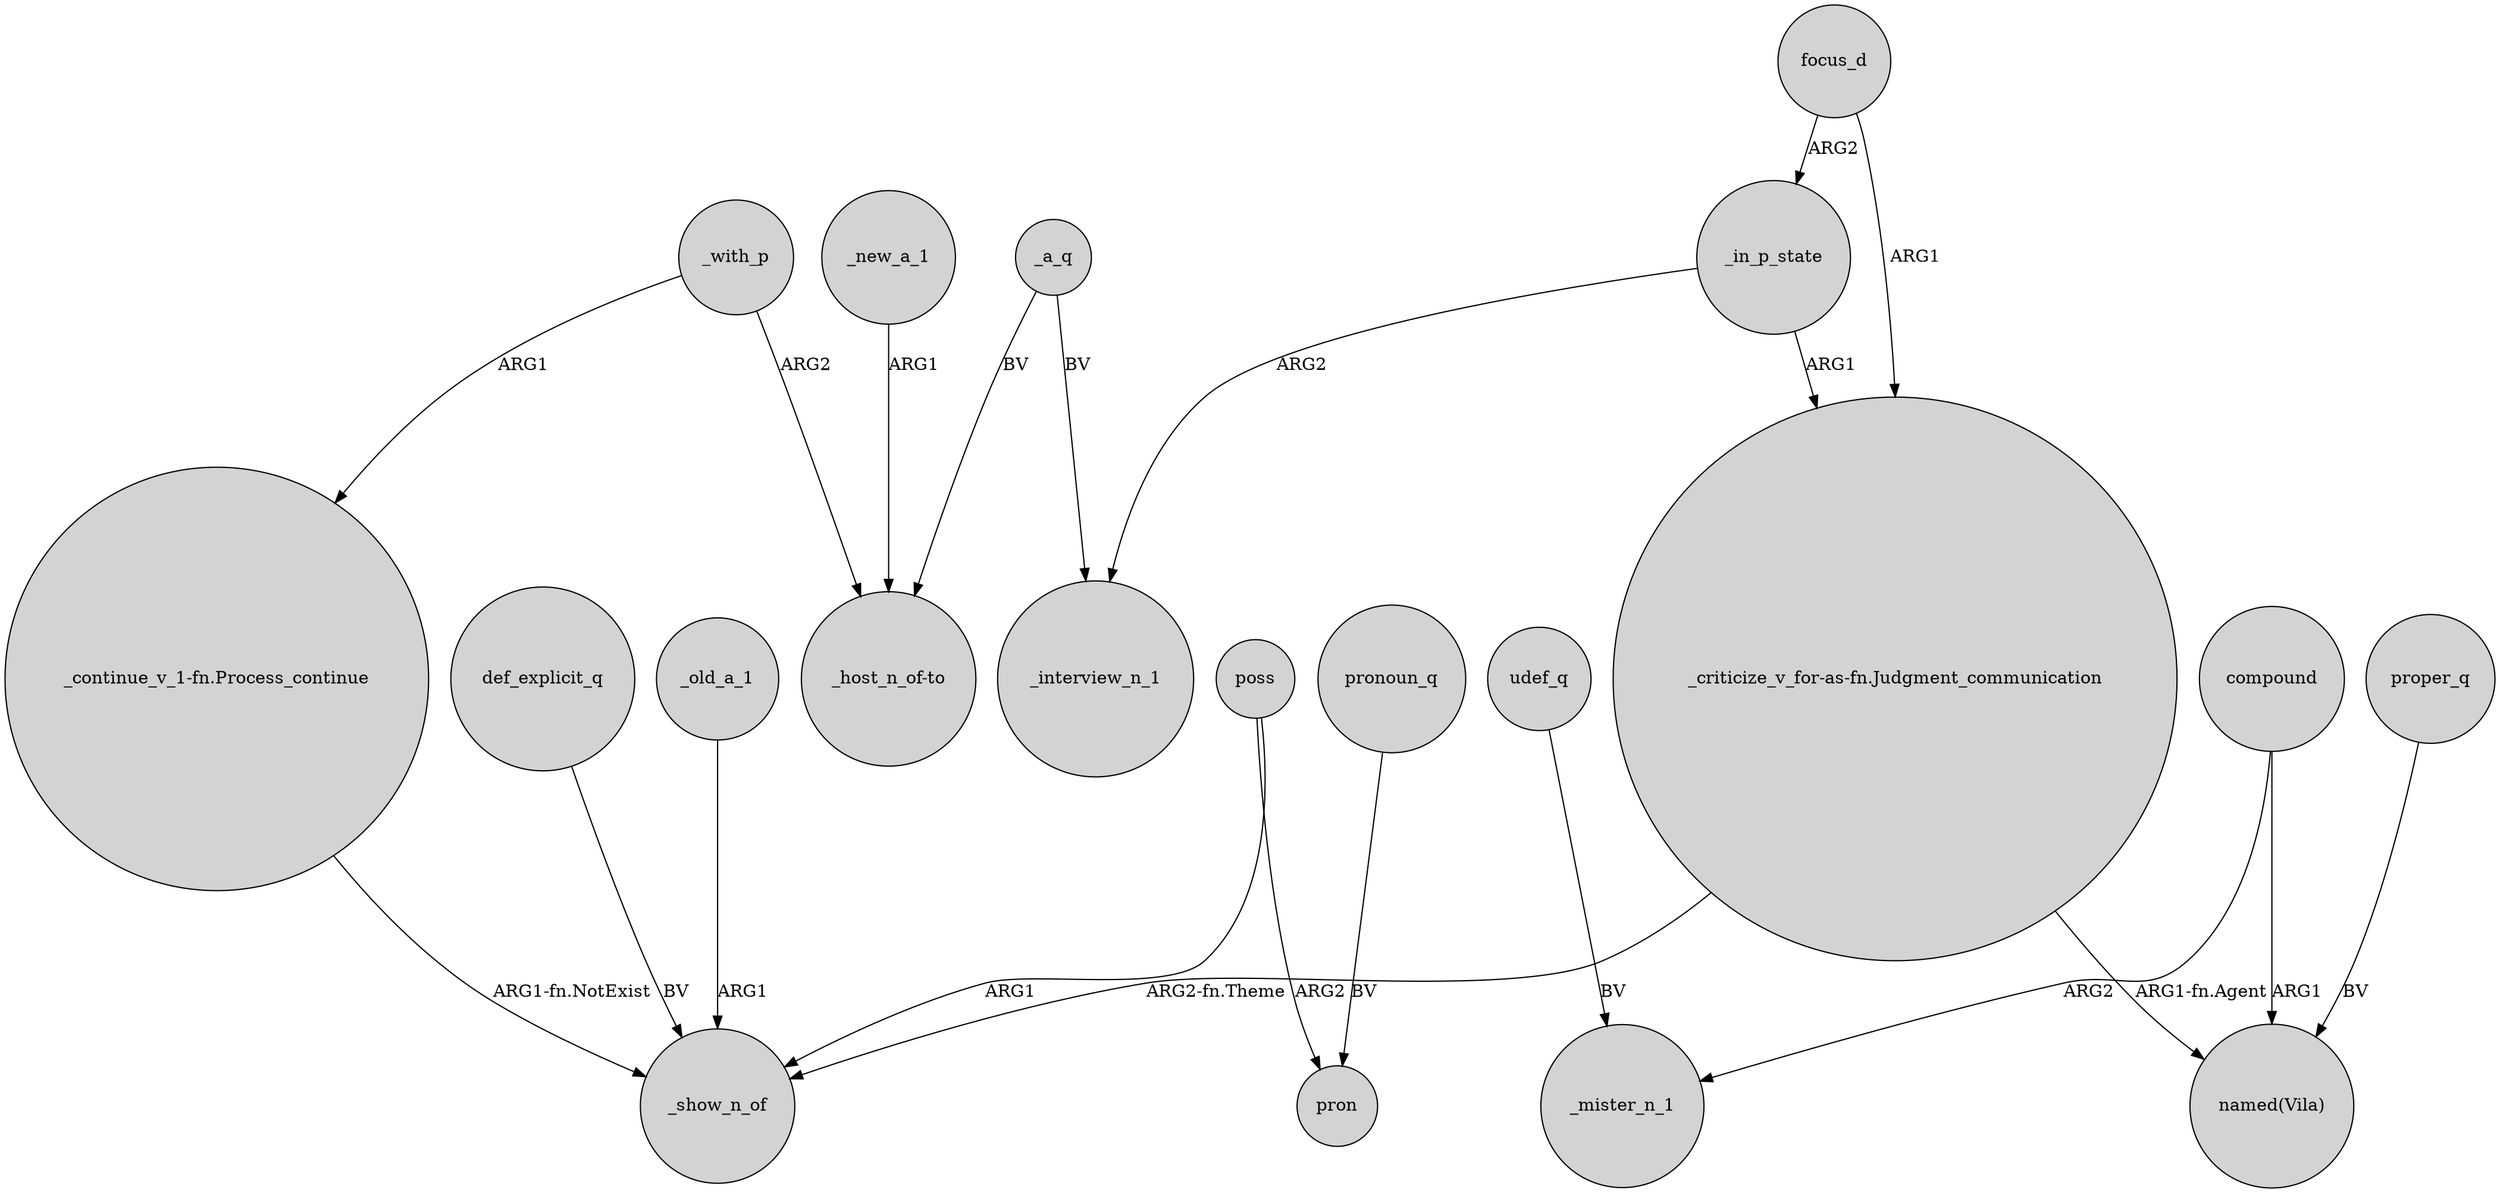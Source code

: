 digraph {
	node [shape=circle style=filled]
	_a_q -> "_host_n_of-to" [label=BV]
	poss -> pron [label=ARG2]
	"_criticize_v_for-as-fn.Judgment_communication" -> "named(Vila)" [label="ARG1-fn.Agent"]
	compound -> _mister_n_1 [label=ARG2]
	_a_q -> _interview_n_1 [label=BV]
	_in_p_state -> "_criticize_v_for-as-fn.Judgment_communication" [label=ARG1]
	focus_d -> _in_p_state [label=ARG2]
	compound -> "named(Vila)" [label=ARG1]
	udef_q -> _mister_n_1 [label=BV]
	_new_a_1 -> "_host_n_of-to" [label=ARG1]
	"_continue_v_1-fn.Process_continue" -> _show_n_of [label="ARG1-fn.NotExist"]
	_with_p -> "_continue_v_1-fn.Process_continue" [label=ARG1]
	_old_a_1 -> _show_n_of [label=ARG1]
	def_explicit_q -> _show_n_of [label=BV]
	pronoun_q -> pron [label=BV]
	focus_d -> "_criticize_v_for-as-fn.Judgment_communication" [label=ARG1]
	poss -> _show_n_of [label=ARG1]
	_in_p_state -> _interview_n_1 [label=ARG2]
	"_criticize_v_for-as-fn.Judgment_communication" -> _show_n_of [label="ARG2-fn.Theme"]
	proper_q -> "named(Vila)" [label=BV]
	_with_p -> "_host_n_of-to" [label=ARG2]
}
